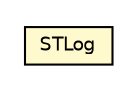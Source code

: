 #!/usr/local/bin/dot
#
# Class diagram 
# Generated by UMLGraph version R5_7_2-3-gee82a7 (http://www.umlgraph.org/)
#

digraph G {
	edge [fontname="Helvetica",fontsize=10,labelfontname="Helvetica",labelfontsize=10];
	node [fontname="Helvetica",fontsize=10,shape=plaintext];
	nodesep=0.25;
	ranksep=0.5;
	// com.st.st25sdk.STLog
	c27489 [label=<<table title="com.st.st25sdk.STLog" border="0" cellborder="1" cellspacing="0" cellpadding="2" port="p" bgcolor="lemonChiffon" href="./STLog.html">
		<tr><td><table border="0" cellspacing="0" cellpadding="1">
<tr><td align="center" balign="center"> STLog </td></tr>
		</table></td></tr>
		</table>>, URL="./STLog.html", fontname="Helvetica", fontcolor="black", fontsize=9.0];
}

